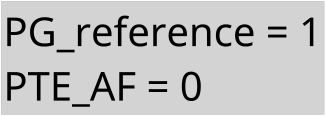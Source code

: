 @startuml

skinparam ComponentStyle rectangle
scale 1/5

skinparam Component {
    FontSize 200
    FontColor black
    BorderThickness 0
    BackgroundColor transparent
}

component "PG_reference = 1\nPTE_AF = 0" as cp #LightGrey

@enduml
